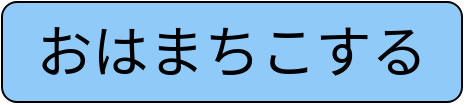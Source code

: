 <mxfile>
    <diagram id="BuvLAUDx45e2gYIwQ_DK" name="ページ1">
        <mxGraphModel dx="161" dy="321" grid="1" gridSize="10" guides="1" tooltips="1" connect="1" arrows="1" fold="1" page="1" pageScale="1" pageWidth="827" pageHeight="1169" math="0" shadow="0">
            <root>
                <mxCell id="0"/>
                <mxCell id="1" parent="0"/>
                <mxCell id="2" value="おはまちこする" style="rounded=1;whiteSpace=wrap;html=1;fillColor=#90CAF9;fontSize=28;fontFamily=Verdana;fontColor=#000000;" parent="1" vertex="1">
                    <mxGeometry x="10" y="10" width="230" height="50" as="geometry"/>
                </mxCell>
            </root>
        </mxGraphModel>
    </diagram>
</mxfile>
